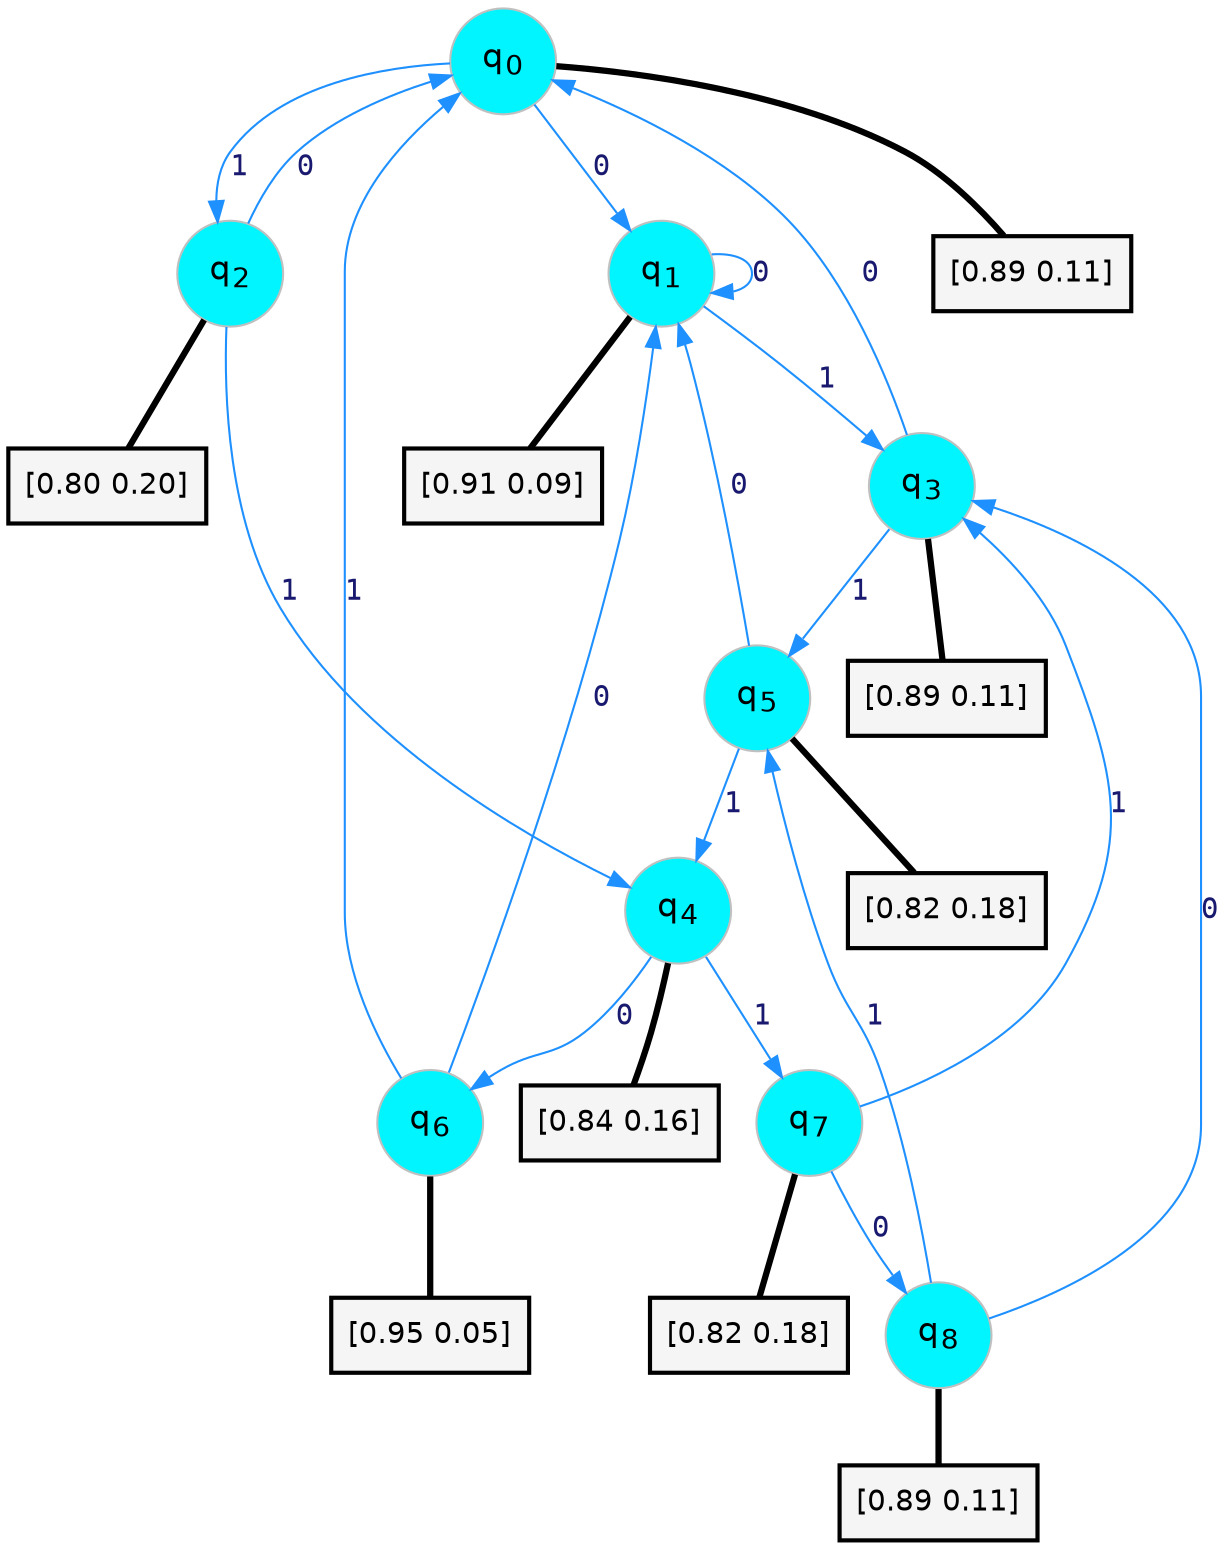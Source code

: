 digraph G {
graph [
bgcolor=transparent, dpi=300, rankdir=TD, size="40,25"];
node [
color=gray, fillcolor=turquoise1, fontcolor=black, fontname=Helvetica, fontsize=16, fontweight=bold, shape=circle, style=filled];
edge [
arrowsize=1, color=dodgerblue1, fontcolor=midnightblue, fontname=courier, fontweight=bold, penwidth=1, style=solid, weight=20];
0[label=<q<SUB>0</SUB>>];
1[label=<q<SUB>1</SUB>>];
2[label=<q<SUB>2</SUB>>];
3[label=<q<SUB>3</SUB>>];
4[label=<q<SUB>4</SUB>>];
5[label=<q<SUB>5</SUB>>];
6[label=<q<SUB>6</SUB>>];
7[label=<q<SUB>7</SUB>>];
8[label=<q<SUB>8</SUB>>];
9[label="[0.89 0.11]", shape=box,fontcolor=black, fontname=Helvetica, fontsize=14, penwidth=2, fillcolor=whitesmoke,color=black];
10[label="[0.91 0.09]", shape=box,fontcolor=black, fontname=Helvetica, fontsize=14, penwidth=2, fillcolor=whitesmoke,color=black];
11[label="[0.80 0.20]", shape=box,fontcolor=black, fontname=Helvetica, fontsize=14, penwidth=2, fillcolor=whitesmoke,color=black];
12[label="[0.89 0.11]", shape=box,fontcolor=black, fontname=Helvetica, fontsize=14, penwidth=2, fillcolor=whitesmoke,color=black];
13[label="[0.84 0.16]", shape=box,fontcolor=black, fontname=Helvetica, fontsize=14, penwidth=2, fillcolor=whitesmoke,color=black];
14[label="[0.82 0.18]", shape=box,fontcolor=black, fontname=Helvetica, fontsize=14, penwidth=2, fillcolor=whitesmoke,color=black];
15[label="[0.95 0.05]", shape=box,fontcolor=black, fontname=Helvetica, fontsize=14, penwidth=2, fillcolor=whitesmoke,color=black];
16[label="[0.82 0.18]", shape=box,fontcolor=black, fontname=Helvetica, fontsize=14, penwidth=2, fillcolor=whitesmoke,color=black];
17[label="[0.89 0.11]", shape=box,fontcolor=black, fontname=Helvetica, fontsize=14, penwidth=2, fillcolor=whitesmoke,color=black];
0->1 [label=0];
0->2 [label=1];
0->9 [arrowhead=none, penwidth=3,color=black];
1->1 [label=0];
1->3 [label=1];
1->10 [arrowhead=none, penwidth=3,color=black];
2->0 [label=0];
2->4 [label=1];
2->11 [arrowhead=none, penwidth=3,color=black];
3->0 [label=0];
3->5 [label=1];
3->12 [arrowhead=none, penwidth=3,color=black];
4->6 [label=0];
4->7 [label=1];
4->13 [arrowhead=none, penwidth=3,color=black];
5->1 [label=0];
5->4 [label=1];
5->14 [arrowhead=none, penwidth=3,color=black];
6->1 [label=0];
6->0 [label=1];
6->15 [arrowhead=none, penwidth=3,color=black];
7->8 [label=0];
7->3 [label=1];
7->16 [arrowhead=none, penwidth=3,color=black];
8->3 [label=0];
8->5 [label=1];
8->17 [arrowhead=none, penwidth=3,color=black];
}
